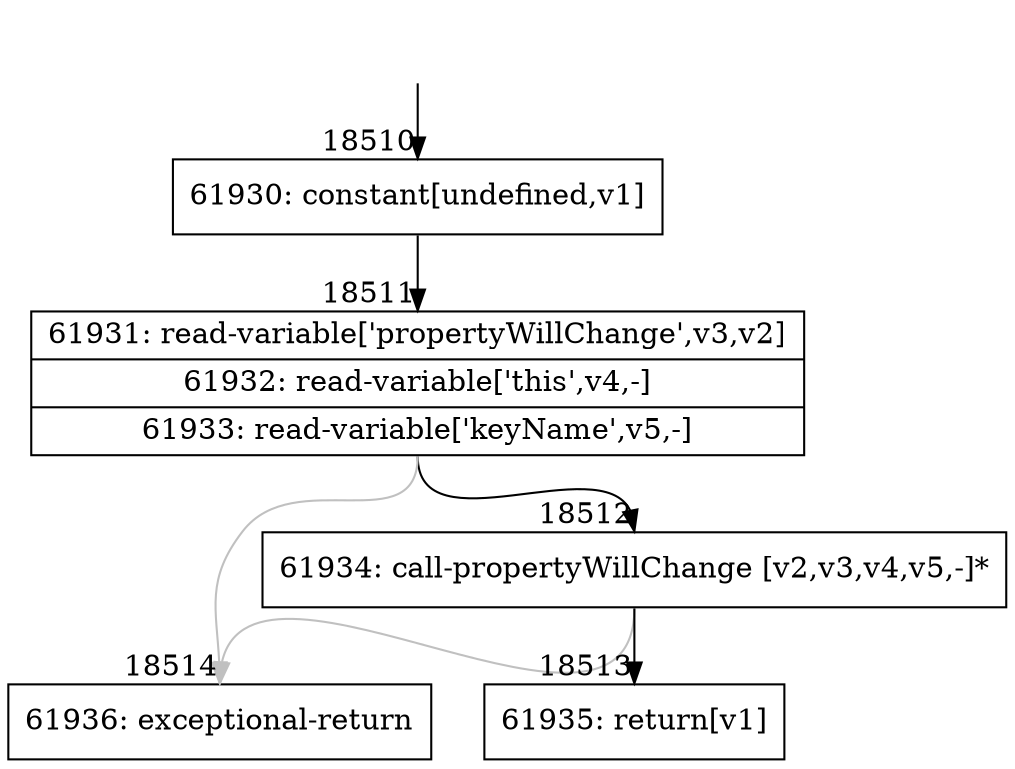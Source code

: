 digraph {
rankdir="TD"
BB_entry1593[shape=none,label=""];
BB_entry1593 -> BB18510 [tailport=s, headport=n, headlabel="    18510"]
BB18510 [shape=record label="{61930: constant[undefined,v1]}" ] 
BB18510 -> BB18511 [tailport=s, headport=n, headlabel="      18511"]
BB18511 [shape=record label="{61931: read-variable['propertyWillChange',v3,v2]|61932: read-variable['this',v4,-]|61933: read-variable['keyName',v5,-]}" ] 
BB18511 -> BB18512 [tailport=s, headport=n, headlabel="      18512"]
BB18511 -> BB18514 [tailport=s, headport=n, color=gray, headlabel="      18514"]
BB18512 [shape=record label="{61934: call-propertyWillChange [v2,v3,v4,v5,-]*}" ] 
BB18512 -> BB18513 [tailport=s, headport=n, headlabel="      18513"]
BB18512 -> BB18514 [tailport=s, headport=n, color=gray]
BB18513 [shape=record label="{61935: return[v1]}" ] 
BB18514 [shape=record label="{61936: exceptional-return}" ] 
//#$~ 34704
}
